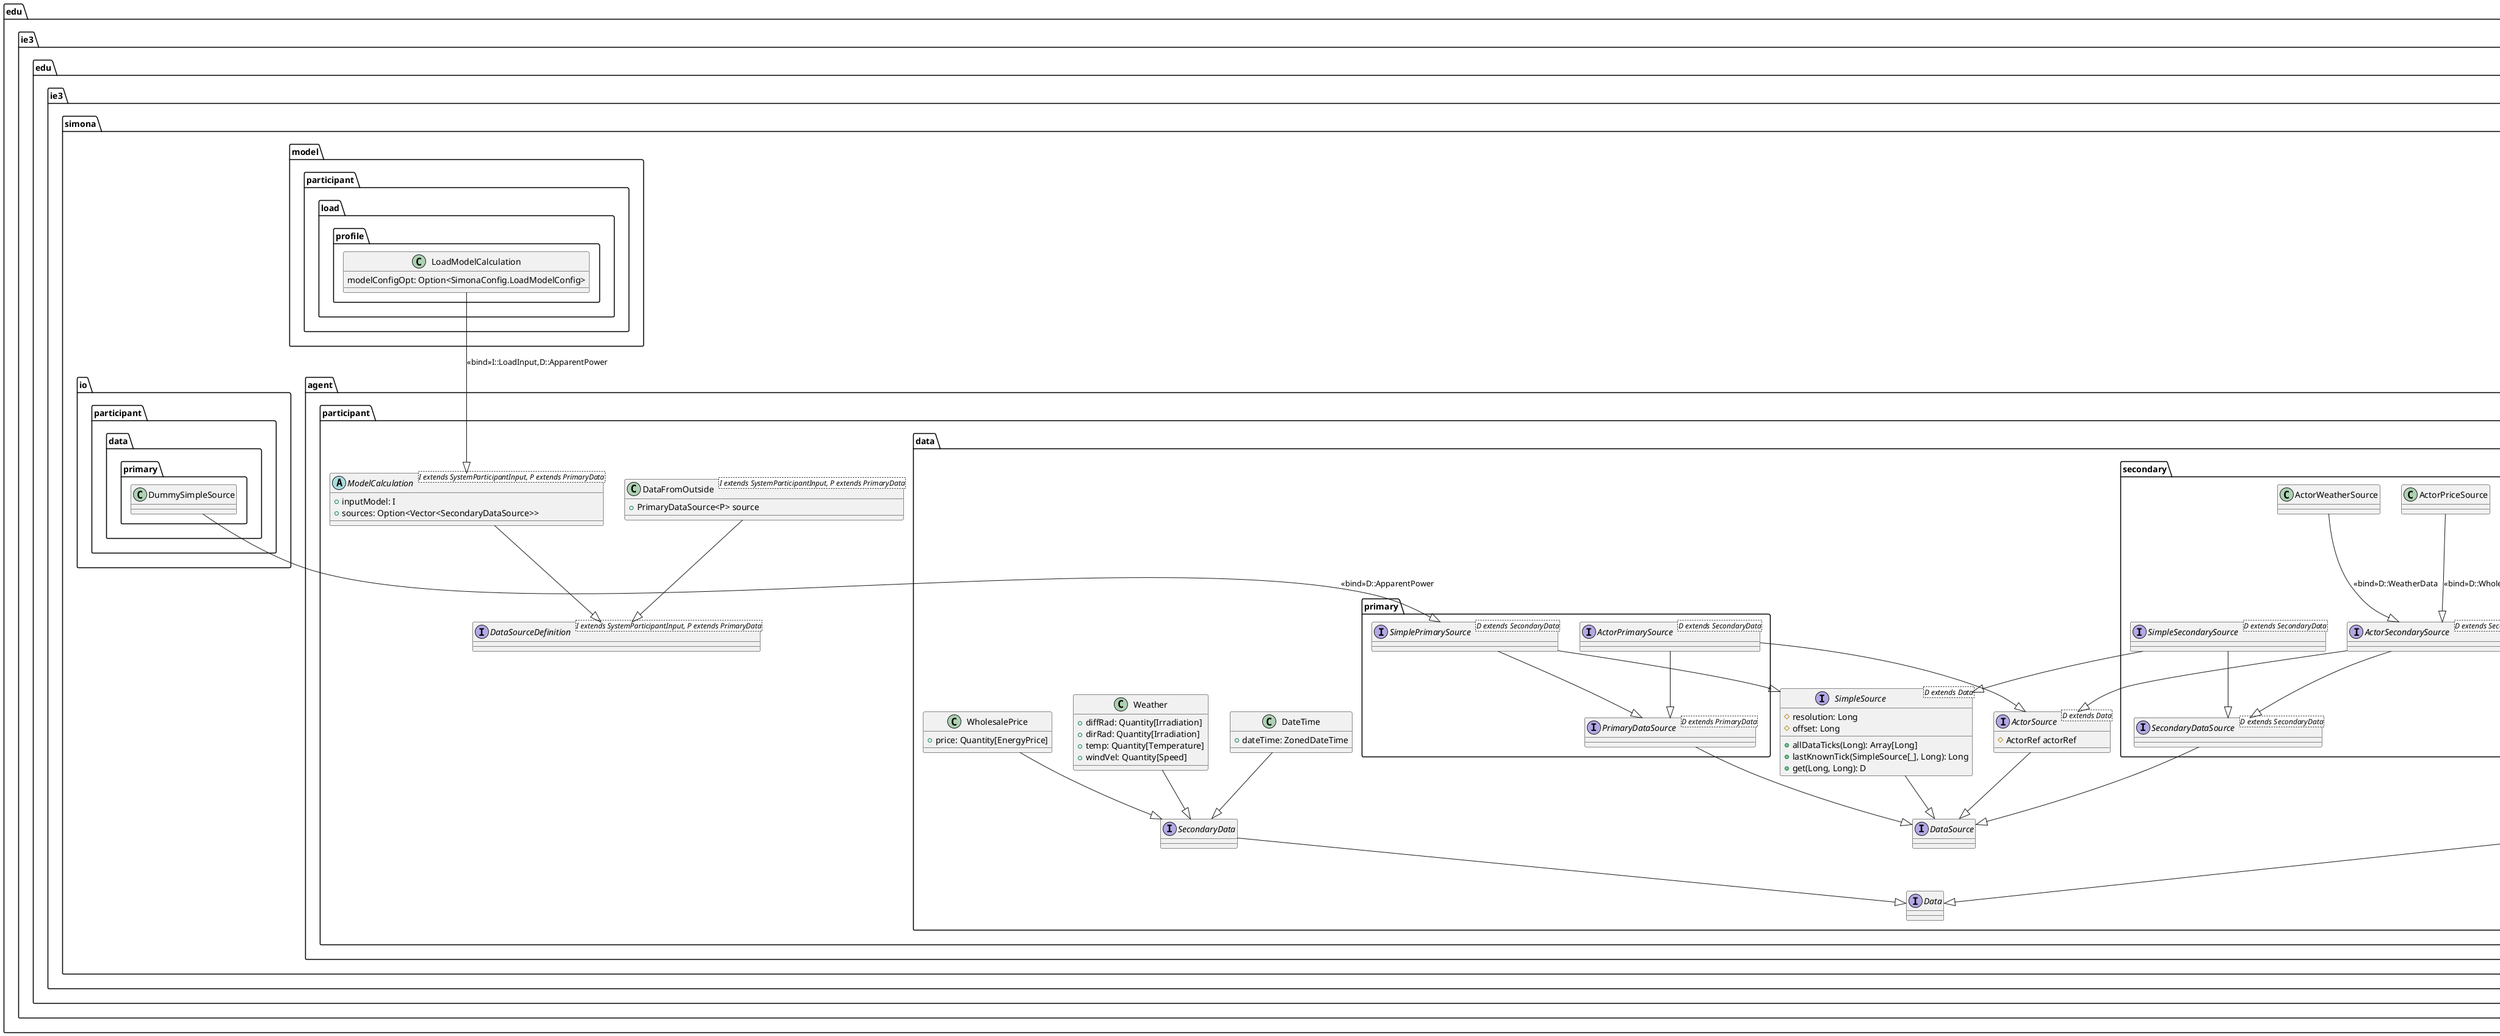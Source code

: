 @startuml

' Data structures

package edu.ie3.edu.ie3.simona {
    package agent.participant {
        package data {
            Interface Data

            Interface PrimaryData {
              # p: ComparableQuantity[Power]
            }
            PrimaryData --|> Data

            Interface Heat

            Class ActivePower
            ActivePower ..> PrimaryData

            Class ActivePowerAndHeat
            ActivePowerAndHeat --|> ActivePower
            ActivePowerAndHeat ..> Heat

            Interface PrimaryDataWithApparentPower {
              # q: ComparableQuantity[Power]
            }
            PrimaryDataWithApparentPower --|> PrimaryData

            Class ApparentPower
            ApparentPower ..> PrimaryDataWithApparentPower

            Class ApparentPowerAndHeat
            ApparentPowerAndHeat --|> ApparentPower
            ApparentPowerAndHeat ..> Heat

            Interface SecondaryData
            SecondaryData --|> Data

            Class DateTime{
              + dateTime: ZonedDateTime
            }
            DateTime --|> SecondaryData

            Class Weather{
              + diffRad: Quantity[Irradiation]
              + dirRad: Quantity[Irradiation]
              + temp: Quantity[Temperature]
              + windVel: Quantity[Speed]
            }
            Weather --|> SecondaryData

            Class WholesalePrice{
              + price: Quantity[EnergyPrice]
            }
            WholesalePrice --|> SecondaryData

            Interface DataSource
            Interface SimpleSource<D extends Data> {
              # resolution: Long
              # offset: Long
              + allDataTicks(Long): Array[Long]
              + lastKnownTick(SimpleSource[_], Long): Long
              + get(Long, Long): D
            }
            SimpleSource --|> DataSource

            Interface ActorSource<D extends Data> {
              # ActorRef actorRef
            }
            ActorSource --|> DataSource

            package primary {
                Interface PrimaryDataSource<D extends PrimaryData>
                PrimaryDataSource --|> DataSource

                Interface SimplePrimarySource<D extends SecondaryData>
                SimplePrimarySource --|> SimpleSource
                SimplePrimarySource --|> PrimaryDataSource

                Interface ActorPrimarySource<D extends SecondaryData>
                ActorPrimarySource --|> ActorSource
                ActorPrimarySource --|> PrimaryDataSource
            }

            package secondary {
                Interface SecondaryDataSource<D extends SecondaryData>
                SecondaryDataSource --|> DataSource

                Interface SimpleSecondarySource<D extends SecondaryData>
                SimpleSecondarySource --|> SimpleSource
                SimpleSecondarySource --|> SecondaryDataSource

                Interface ActorSecondarySource<D extends SecondaryData>
                ActorSecondarySource --|> ActorSource
                ActorSecondarySource --|> SecondaryDataSource

                Class ActorPriceSource
                ActorPriceSource --|> ActorSecondarySource: <<bind>>D::WholesalePrice
                Class ActorWeatherSource
                ActorWeatherSource --|> ActorSecondarySource: <<bind>>D::WeatherData
            }
        }

        Interface DataSourceDefinition<I extends SystemParticipantInput, P extends PrimaryData>

        Class DataFromOutside<I extends SystemParticipantInput, P extends PrimaryData> {
          + PrimaryDataSource<P> source
        }
        DataFromOutside --|> DataSourceDefinition

        Abstract Class ModelCalculation<I extends SystemParticipantInput, P extends PrimaryData> {
          + inputModel: I
          + sources: Option<Vector<SecondaryDataSource>>
        }
        ModelCalculation --|> DataSourceDefinition
    }

    package model.participant.load.profile {
        Class LoadModelCalculation {
            modelConfigOpt: Option<SimonaConfig.LoadModelConfig>
        }
        LoadModelCalculation --|> ModelCalculation: <<bind>>I::LoadInput,D::ApparentPower
    }

    package io.participant.data.primary {
        Class DummySimpleSource
        DummySimpleSource --|> SimplePrimarySource: <<bind>>D::ApparentPower
    }
}

@enduml